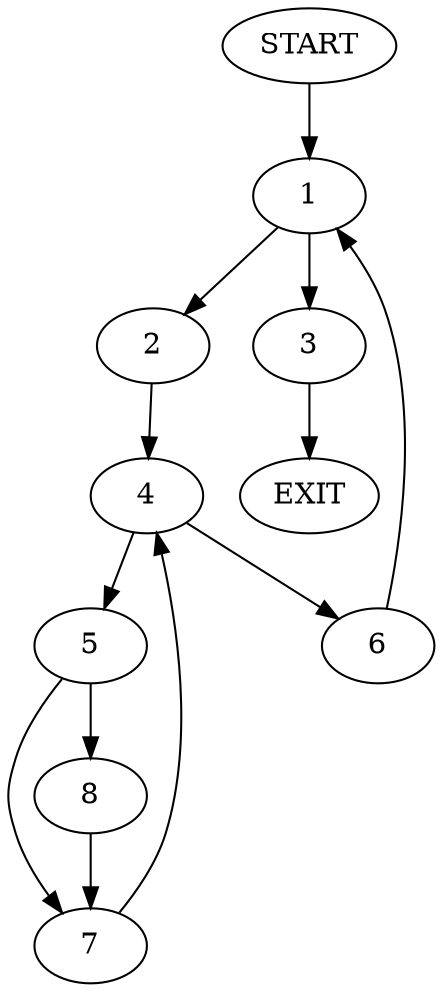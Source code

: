 digraph {
0 [label="START"]
9 [label="EXIT"]
0 -> 1
1 -> 2
1 -> 3
3 -> 9
2 -> 4
4 -> 5
4 -> 6
5 -> 7
5 -> 8
6 -> 1
7 -> 4
8 -> 7
}
